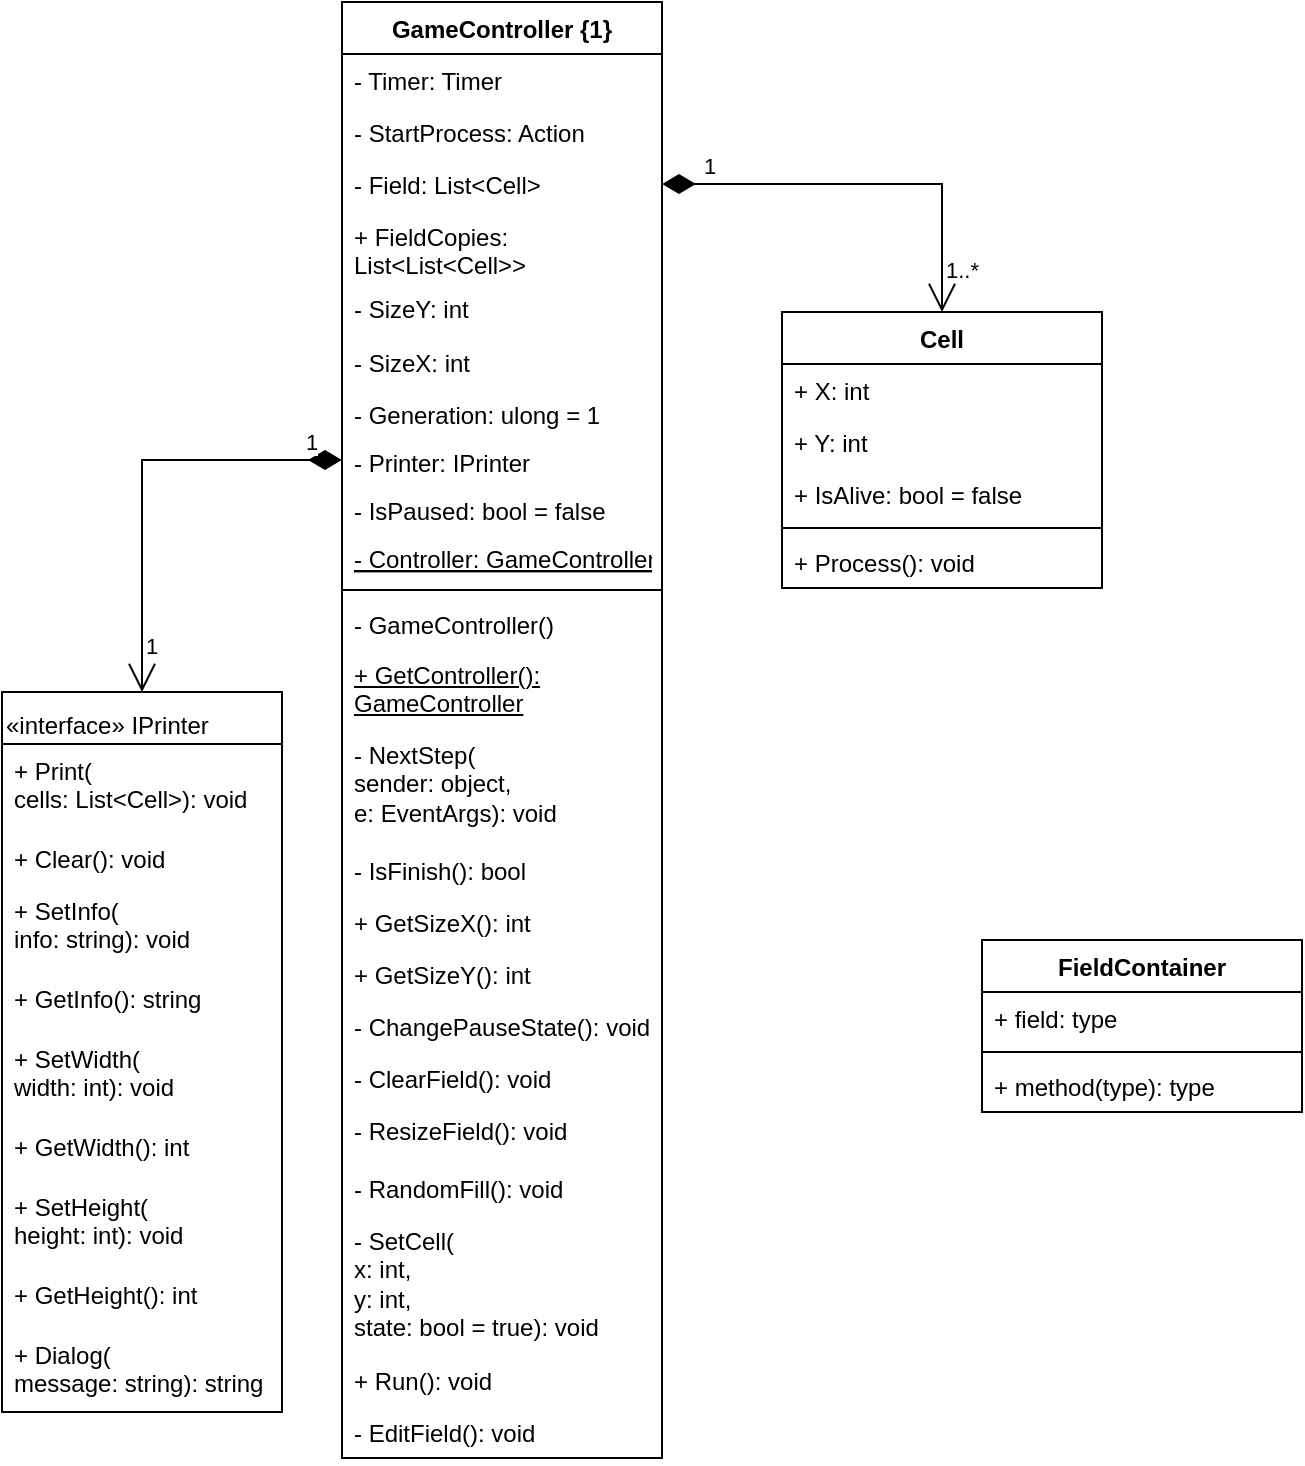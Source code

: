 <mxfile version="14.7.7" type="device"><diagram id="kNzHkbQ6SB9_ZCQLO0Ut" name="Страница 1"><mxGraphModel dx="595" dy="845" grid="1" gridSize="10" guides="1" tooltips="1" connect="1" arrows="1" fold="1" page="1" pageScale="1" pageWidth="827" pageHeight="1169" math="0" shadow="0"><root><mxCell id="0"/><mxCell id="1" parent="0"/><mxCell id="-v3AnfOuCg7M-SUW-DAG-104" value="Cell" style="swimlane;fontStyle=1;align=center;verticalAlign=top;childLayout=stackLayout;horizontal=1;startSize=26;horizontalStack=0;resizeParent=1;resizeParentMax=0;resizeLast=0;collapsible=1;marginBottom=0;shadow=0;glass=0;labelBackgroundColor=none;comic=0;" parent="1" vertex="1"><mxGeometry x="1270" y="195" width="160" height="138" as="geometry"/></mxCell><mxCell id="-v3AnfOuCg7M-SUW-DAG-105" value="+ X: int" style="text;strokeColor=none;fillColor=none;align=left;verticalAlign=top;spacingLeft=4;spacingRight=4;overflow=hidden;rotatable=0;points=[[0,0.5],[1,0.5]];portConstraint=eastwest;" parent="-v3AnfOuCg7M-SUW-DAG-104" vertex="1"><mxGeometry y="26" width="160" height="26" as="geometry"/></mxCell><mxCell id="-v3AnfOuCg7M-SUW-DAG-108" value="+ Y: int" style="text;strokeColor=none;fillColor=none;align=left;verticalAlign=top;spacingLeft=4;spacingRight=4;overflow=hidden;rotatable=0;points=[[0,0.5],[1,0.5]];portConstraint=eastwest;" parent="-v3AnfOuCg7M-SUW-DAG-104" vertex="1"><mxGeometry y="52" width="160" height="26" as="geometry"/></mxCell><mxCell id="-v3AnfOuCg7M-SUW-DAG-109" value="+ IsAlive: bool = false" style="text;strokeColor=none;fillColor=none;align=left;verticalAlign=top;spacingLeft=4;spacingRight=4;overflow=hidden;rotatable=0;points=[[0,0.5],[1,0.5]];portConstraint=eastwest;" parent="-v3AnfOuCg7M-SUW-DAG-104" vertex="1"><mxGeometry y="78" width="160" height="26" as="geometry"/></mxCell><mxCell id="-v3AnfOuCg7M-SUW-DAG-106" value="" style="line;strokeWidth=1;fillColor=none;align=left;verticalAlign=middle;spacingTop=-1;spacingLeft=3;spacingRight=3;rotatable=0;labelPosition=right;points=[];portConstraint=eastwest;" parent="-v3AnfOuCg7M-SUW-DAG-104" vertex="1"><mxGeometry y="104" width="160" height="8" as="geometry"/></mxCell><mxCell id="-v3AnfOuCg7M-SUW-DAG-107" value="+ Process(): void" style="text;strokeColor=none;fillColor=none;align=left;verticalAlign=top;spacingLeft=4;spacingRight=4;overflow=hidden;rotatable=0;points=[[0,0.5],[1,0.5]];portConstraint=eastwest;" parent="-v3AnfOuCg7M-SUW-DAG-104" vertex="1"><mxGeometry y="112" width="160" height="26" as="geometry"/></mxCell><mxCell id="-v3AnfOuCg7M-SUW-DAG-128" value="GameController {1}" style="swimlane;fontStyle=1;align=center;verticalAlign=top;childLayout=stackLayout;horizontal=1;startSize=26;horizontalStack=0;resizeParent=1;resizeParentMax=0;resizeLast=0;collapsible=1;marginBottom=0;shadow=0;glass=0;labelBackgroundColor=none;comic=0;" parent="1" vertex="1"><mxGeometry x="1050" y="40" width="160" height="728" as="geometry"/></mxCell><mxCell id="-v3AnfOuCg7M-SUW-DAG-129" value="- Timer: Timer" style="text;strokeColor=none;fillColor=none;align=left;verticalAlign=top;spacingLeft=4;spacingRight=4;overflow=hidden;rotatable=0;points=[[0,0.5],[1,0.5]];portConstraint=eastwest;" parent="-v3AnfOuCg7M-SUW-DAG-128" vertex="1"><mxGeometry y="26" width="160" height="26" as="geometry"/></mxCell><mxCell id="-v3AnfOuCg7M-SUW-DAG-132" value="- StartProcess: Action" style="text;strokeColor=none;fillColor=none;align=left;verticalAlign=top;spacingLeft=4;spacingRight=4;overflow=hidden;rotatable=0;points=[[0,0.5],[1,0.5]];portConstraint=eastwest;" parent="-v3AnfOuCg7M-SUW-DAG-128" vertex="1"><mxGeometry y="52" width="160" height="26" as="geometry"/></mxCell><mxCell id="-v3AnfOuCg7M-SUW-DAG-134" value="- Field: List&lt;Cell&gt;" style="text;strokeColor=none;fillColor=none;align=left;verticalAlign=top;spacingLeft=4;spacingRight=4;overflow=hidden;rotatable=0;points=[[0,0.5],[1,0.5]];portConstraint=eastwest;" parent="-v3AnfOuCg7M-SUW-DAG-128" vertex="1"><mxGeometry y="78" width="160" height="26" as="geometry"/></mxCell><mxCell id="-v3AnfOuCg7M-SUW-DAG-141" value="+ FieldCopies: List&lt;List&lt;Cell&gt;&gt;" style="text;strokeColor=none;fillColor=none;align=left;verticalAlign=top;spacingLeft=4;spacingRight=4;overflow=hidden;rotatable=0;points=[[0,0.5],[1,0.5]];portConstraint=eastwest;whiteSpace=wrap;" parent="-v3AnfOuCg7M-SUW-DAG-128" vertex="1"><mxGeometry y="104" width="160" height="36" as="geometry"/></mxCell><mxCell id="-v3AnfOuCg7M-SUW-DAG-136" value="- SizeY: int" style="text;strokeColor=none;fillColor=none;align=left;verticalAlign=top;spacingLeft=4;spacingRight=4;overflow=hidden;rotatable=0;points=[[0,0.5],[1,0.5]];portConstraint=eastwest;" parent="-v3AnfOuCg7M-SUW-DAG-128" vertex="1"><mxGeometry y="140" width="160" height="27" as="geometry"/></mxCell><mxCell id="-v3AnfOuCg7M-SUW-DAG-135" value="- SizeX: int" style="text;strokeColor=none;fillColor=none;align=left;verticalAlign=top;spacingLeft=4;spacingRight=4;overflow=hidden;rotatable=0;points=[[0,0.5],[1,0.5]];portConstraint=eastwest;" parent="-v3AnfOuCg7M-SUW-DAG-128" vertex="1"><mxGeometry y="167" width="160" height="26" as="geometry"/></mxCell><mxCell id="-v3AnfOuCg7M-SUW-DAG-155" value="- Generation: ulong = 1" style="text;strokeColor=none;fillColor=none;align=left;verticalAlign=top;spacingLeft=4;spacingRight=4;overflow=hidden;rotatable=0;points=[[0,0.5],[1,0.5]];portConstraint=eastwest;" parent="-v3AnfOuCg7M-SUW-DAG-128" vertex="1"><mxGeometry y="193" width="160" height="24" as="geometry"/></mxCell><mxCell id="-v3AnfOuCg7M-SUW-DAG-156" value="- Printer: IPrinter" style="text;strokeColor=none;fillColor=none;align=left;verticalAlign=top;spacingLeft=4;spacingRight=4;overflow=hidden;rotatable=0;points=[[0,0.5],[1,0.5]];portConstraint=eastwest;" parent="-v3AnfOuCg7M-SUW-DAG-128" vertex="1"><mxGeometry y="217" width="160" height="24" as="geometry"/></mxCell><mxCell id="3Qmtx64Y0Sx8jXdDENU5-1" value="- IsPaused: bool = false" style="text;strokeColor=none;fillColor=none;align=left;verticalAlign=top;spacingLeft=4;spacingRight=4;overflow=hidden;rotatable=0;points=[[0,0.5],[1,0.5]];portConstraint=eastwest;" parent="-v3AnfOuCg7M-SUW-DAG-128" vertex="1"><mxGeometry y="241" width="160" height="24" as="geometry"/></mxCell><mxCell id="-v3AnfOuCg7M-SUW-DAG-143" value="- Controller: GameController" style="text;strokeColor=none;fillColor=none;align=left;verticalAlign=top;spacingLeft=4;spacingRight=4;overflow=hidden;rotatable=0;points=[[0,0.5],[1,0.5]];portConstraint=eastwest;fontStyle=4" parent="-v3AnfOuCg7M-SUW-DAG-128" vertex="1"><mxGeometry y="265" width="160" height="25" as="geometry"/></mxCell><mxCell id="-v3AnfOuCg7M-SUW-DAG-130" value="" style="line;strokeWidth=1;fillColor=none;align=left;verticalAlign=middle;spacingTop=-1;spacingLeft=3;spacingRight=3;rotatable=0;labelPosition=right;points=[];portConstraint=eastwest;" parent="-v3AnfOuCg7M-SUW-DAG-128" vertex="1"><mxGeometry y="290" width="160" height="8" as="geometry"/></mxCell><mxCell id="-v3AnfOuCg7M-SUW-DAG-153" value="- GameController()" style="text;strokeColor=none;fillColor=none;align=left;verticalAlign=top;spacingLeft=4;spacingRight=4;overflow=hidden;rotatable=0;points=[[0,0.5],[1,0.5]];portConstraint=eastwest;whiteSpace=wrap;" parent="-v3AnfOuCg7M-SUW-DAG-128" vertex="1"><mxGeometry y="298" width="160" height="25" as="geometry"/></mxCell><mxCell id="-v3AnfOuCg7M-SUW-DAG-154" value="+ GetController(): GameController" style="text;strokeColor=none;fillColor=none;align=left;verticalAlign=top;spacingLeft=4;spacingRight=4;overflow=hidden;rotatable=0;points=[[0,0.5],[1,0.5]];portConstraint=eastwest;whiteSpace=wrap;fontStyle=4" parent="-v3AnfOuCg7M-SUW-DAG-128" vertex="1"><mxGeometry y="323" width="160" height="40" as="geometry"/></mxCell><mxCell id="-v3AnfOuCg7M-SUW-DAG-131" value="- NextStep(&#10;sender: object,&#10;e: EventArgs): void" style="text;strokeColor=none;fillColor=none;align=left;verticalAlign=top;spacingLeft=4;spacingRight=4;overflow=hidden;rotatable=0;points=[[0,0.5],[1,0.5]];portConstraint=eastwest;whiteSpace=wrap;" parent="-v3AnfOuCg7M-SUW-DAG-128" vertex="1"><mxGeometry y="363" width="160" height="58" as="geometry"/></mxCell><mxCell id="-v3AnfOuCg7M-SUW-DAG-142" value="- IsFinish(): bool" style="text;strokeColor=none;fillColor=none;align=left;verticalAlign=top;spacingLeft=4;spacingRight=4;overflow=hidden;rotatable=0;points=[[0,0.5],[1,0.5]];portConstraint=eastwest;" parent="-v3AnfOuCg7M-SUW-DAG-128" vertex="1"><mxGeometry y="421" width="160" height="26" as="geometry"/></mxCell><mxCell id="-v3AnfOuCg7M-SUW-DAG-137" value="+ GetSizeX(): int" style="text;strokeColor=none;fillColor=none;align=left;verticalAlign=top;spacingLeft=4;spacingRight=4;overflow=hidden;rotatable=0;points=[[0,0.5],[1,0.5]];portConstraint=eastwest;" parent="-v3AnfOuCg7M-SUW-DAG-128" vertex="1"><mxGeometry y="447" width="160" height="26" as="geometry"/></mxCell><mxCell id="-v3AnfOuCg7M-SUW-DAG-138" value="+ GetSizeY(): int" style="text;strokeColor=none;fillColor=none;align=left;verticalAlign=top;spacingLeft=4;spacingRight=4;overflow=hidden;rotatable=0;points=[[0,0.5],[1,0.5]];portConstraint=eastwest;" parent="-v3AnfOuCg7M-SUW-DAG-128" vertex="1"><mxGeometry y="473" width="160" height="26" as="geometry"/></mxCell><mxCell id="-v3AnfOuCg7M-SUW-DAG-144" value="- ChangePauseState(): void" style="text;strokeColor=none;fillColor=none;align=left;verticalAlign=top;spacingLeft=4;spacingRight=4;overflow=hidden;rotatable=0;points=[[0,0.5],[1,0.5]];portConstraint=eastwest;whiteSpace=wrap;" parent="-v3AnfOuCg7M-SUW-DAG-128" vertex="1"><mxGeometry y="499" width="160" height="26" as="geometry"/></mxCell><mxCell id="-v3AnfOuCg7M-SUW-DAG-152" value="- ClearField(): void" style="text;strokeColor=none;fillColor=none;align=left;verticalAlign=top;spacingLeft=4;spacingRight=4;overflow=hidden;rotatable=0;points=[[0,0.5],[1,0.5]];portConstraint=eastwest;" parent="-v3AnfOuCg7M-SUW-DAG-128" vertex="1"><mxGeometry y="525" width="160" height="26" as="geometry"/></mxCell><mxCell id="-v3AnfOuCg7M-SUW-DAG-151" value="- ResizeField(): void" style="text;strokeColor=none;fillColor=none;align=left;verticalAlign=top;spacingLeft=4;spacingRight=4;overflow=hidden;rotatable=0;points=[[0,0.5],[1,0.5]];portConstraint=eastwest;whiteSpace=wrap;" parent="-v3AnfOuCg7M-SUW-DAG-128" vertex="1"><mxGeometry y="551" width="160" height="29" as="geometry"/></mxCell><mxCell id="-v3AnfOuCg7M-SUW-DAG-150" value="- RandomFill(): void" style="text;strokeColor=none;fillColor=none;align=left;verticalAlign=top;spacingLeft=4;spacingRight=4;overflow=hidden;rotatable=0;points=[[0,0.5],[1,0.5]];portConstraint=eastwest;" parent="-v3AnfOuCg7M-SUW-DAG-128" vertex="1"><mxGeometry y="580" width="160" height="26" as="geometry"/></mxCell><mxCell id="-v3AnfOuCg7M-SUW-DAG-149" value="- SetCell(&#10;x: int,&#10;y: int,&#10;state: bool = true): void" style="text;strokeColor=none;fillColor=none;align=left;verticalAlign=top;spacingLeft=4;spacingRight=4;overflow=hidden;rotatable=0;points=[[0,0.5],[1,0.5]];portConstraint=eastwest;whiteSpace=wrap;" parent="-v3AnfOuCg7M-SUW-DAG-128" vertex="1"><mxGeometry y="606" width="160" height="70" as="geometry"/></mxCell><mxCell id="-v3AnfOuCg7M-SUW-DAG-127" value="+ Run(): void" style="text;strokeColor=none;fillColor=none;align=left;verticalAlign=top;spacingLeft=4;spacingRight=4;overflow=hidden;rotatable=0;points=[[0,0.5],[1,0.5]];portConstraint=eastwest;" parent="-v3AnfOuCg7M-SUW-DAG-128" vertex="1"><mxGeometry y="676" width="160" height="26" as="geometry"/></mxCell><mxCell id="-v3AnfOuCg7M-SUW-DAG-159" value="- EditField(): void" style="text;strokeColor=none;fillColor=none;align=left;verticalAlign=top;spacingLeft=4;spacingRight=4;overflow=hidden;rotatable=0;points=[[0,0.5],[1,0.5]];portConstraint=eastwest;" parent="-v3AnfOuCg7M-SUW-DAG-128" vertex="1"><mxGeometry y="702" width="160" height="26" as="geometry"/></mxCell><mxCell id="-v3AnfOuCg7M-SUW-DAG-139" value="1" style="endArrow=open;html=1;endSize=12;startArrow=diamondThin;startSize=14;startFill=1;edgeStyle=orthogonalEdgeStyle;align=left;verticalAlign=bottom;rounded=0;exitX=1;exitY=0.5;exitDx=0;exitDy=0;entryX=0.5;entryY=0;entryDx=0;entryDy=0;" parent="1" source="-v3AnfOuCg7M-SUW-DAG-134" target="-v3AnfOuCg7M-SUW-DAG-104" edge="1"><mxGeometry x="-0.814" relative="1" as="geometry"><mxPoint x="1260.0" y="-71.5" as="sourcePoint"/><mxPoint x="1380.0" y="24" as="targetPoint"/><mxPoint as="offset"/></mxGeometry></mxCell><mxCell id="-v3AnfOuCg7M-SUW-DAG-140" value="1..*" style="edgeLabel;html=1;align=left;verticalAlign=bottom;resizable=0;points=[];labelBackgroundColor=none;" parent="-v3AnfOuCg7M-SUW-DAG-139" vertex="1" connectable="0"><mxGeometry x="0.701" y="1" relative="1" as="geometry"><mxPoint x="-1" y="18" as="offset"/></mxGeometry></mxCell><mxCell id="-v3AnfOuCg7M-SUW-DAG-145" value="«interface» IPrinter" style="swimlane;fontStyle=0;childLayout=stackLayout;horizontal=1;startSize=26;fillColor=none;horizontalStack=0;resizeParent=1;resizeParentMax=0;resizeLast=0;collapsible=1;marginBottom=0;shadow=0;glass=0;labelBackgroundColor=none;comic=0;align=left;verticalAlign=bottom;" parent="1" vertex="1"><mxGeometry x="880" y="385" width="140" height="360" as="geometry"/></mxCell><mxCell id="-v3AnfOuCg7M-SUW-DAG-146" value="+ Print(&#10;cells: List&lt;Cell&gt;): void" style="text;strokeColor=none;fillColor=none;align=left;verticalAlign=top;spacingLeft=4;spacingRight=4;overflow=hidden;rotatable=0;points=[[0,0.5],[1,0.5]];portConstraint=eastwest;whiteSpace=wrap;" parent="-v3AnfOuCg7M-SUW-DAG-145" vertex="1"><mxGeometry y="26" width="140" height="44" as="geometry"/></mxCell><mxCell id="-v3AnfOuCg7M-SUW-DAG-147" value="+ Clear(): void" style="text;strokeColor=none;fillColor=none;align=left;verticalAlign=top;spacingLeft=4;spacingRight=4;overflow=hidden;rotatable=0;points=[[0,0.5],[1,0.5]];portConstraint=eastwest;" parent="-v3AnfOuCg7M-SUW-DAG-145" vertex="1"><mxGeometry y="70" width="140" height="26" as="geometry"/></mxCell><mxCell id="hvOnm8K_R_7u_Pf_XmeZ-1" value="+ SetInfo(&#10;info: string): void" style="text;strokeColor=none;fillColor=none;align=left;verticalAlign=top;spacingLeft=4;spacingRight=4;overflow=hidden;rotatable=0;points=[[0,0.5],[1,0.5]];portConstraint=eastwest;whiteSpace=wrap;" parent="-v3AnfOuCg7M-SUW-DAG-145" vertex="1"><mxGeometry y="96" width="140" height="44" as="geometry"/></mxCell><mxCell id="-v3AnfOuCg7M-SUW-DAG-148" value="+ GetInfo(): string" style="text;strokeColor=none;fillColor=none;align=left;verticalAlign=top;spacingLeft=4;spacingRight=4;overflow=hidden;rotatable=0;points=[[0,0.5],[1,0.5]];portConstraint=eastwest;whiteSpace=wrap;" parent="-v3AnfOuCg7M-SUW-DAG-145" vertex="1"><mxGeometry y="140" width="140" height="30" as="geometry"/></mxCell><mxCell id="hvOnm8K_R_7u_Pf_XmeZ-2" value="+ SetWidth(&#10;width: int): void" style="text;strokeColor=none;fillColor=none;align=left;verticalAlign=top;spacingLeft=4;spacingRight=4;overflow=hidden;rotatable=0;points=[[0,0.5],[1,0.5]];portConstraint=eastwest;whiteSpace=wrap;" parent="-v3AnfOuCg7M-SUW-DAG-145" vertex="1"><mxGeometry y="170" width="140" height="44" as="geometry"/></mxCell><mxCell id="hvOnm8K_R_7u_Pf_XmeZ-3" value="+ GetWidth(): int" style="text;strokeColor=none;fillColor=none;align=left;verticalAlign=top;spacingLeft=4;spacingRight=4;overflow=hidden;rotatable=0;points=[[0,0.5],[1,0.5]];portConstraint=eastwest;whiteSpace=wrap;" parent="-v3AnfOuCg7M-SUW-DAG-145" vertex="1"><mxGeometry y="214" width="140" height="30" as="geometry"/></mxCell><mxCell id="hvOnm8K_R_7u_Pf_XmeZ-4" value="+ SetHeight(&#10;height: int): void" style="text;strokeColor=none;fillColor=none;align=left;verticalAlign=top;spacingLeft=4;spacingRight=4;overflow=hidden;rotatable=0;points=[[0,0.5],[1,0.5]];portConstraint=eastwest;whiteSpace=wrap;" parent="-v3AnfOuCg7M-SUW-DAG-145" vertex="1"><mxGeometry y="244" width="140" height="44" as="geometry"/></mxCell><mxCell id="hvOnm8K_R_7u_Pf_XmeZ-5" value="+ GetHeight(): int" style="text;strokeColor=none;fillColor=none;align=left;verticalAlign=top;spacingLeft=4;spacingRight=4;overflow=hidden;rotatable=0;points=[[0,0.5],[1,0.5]];portConstraint=eastwest;whiteSpace=wrap;" parent="-v3AnfOuCg7M-SUW-DAG-145" vertex="1"><mxGeometry y="288" width="140" height="30" as="geometry"/></mxCell><mxCell id="hvOnm8K_R_7u_Pf_XmeZ-6" value="+ Dialog(&#10;message: string): string" style="text;strokeColor=none;fillColor=none;align=left;verticalAlign=top;spacingLeft=4;spacingRight=4;overflow=hidden;rotatable=0;points=[[0,0.5],[1,0.5]];portConstraint=eastwest;whiteSpace=wrap;" parent="-v3AnfOuCg7M-SUW-DAG-145" vertex="1"><mxGeometry y="318" width="140" height="42" as="geometry"/></mxCell><mxCell id="-v3AnfOuCg7M-SUW-DAG-157" value="1" style="endArrow=open;html=1;endSize=12;startArrow=diamondThin;startSize=14;startFill=1;edgeStyle=orthogonalEdgeStyle;align=left;verticalAlign=bottom;rounded=0;entryX=0.5;entryY=0;entryDx=0;entryDy=0;" parent="1" source="-v3AnfOuCg7M-SUW-DAG-156" target="-v3AnfOuCg7M-SUW-DAG-145" edge="1"><mxGeometry x="-0.814" relative="1" as="geometry"><mxPoint x="1220" y="141" as="sourcePoint"/><mxPoint x="1360" y="205.0" as="targetPoint"/><mxPoint as="offset"/><Array as="points"><mxPoint x="950" y="269"/></Array></mxGeometry></mxCell><mxCell id="-v3AnfOuCg7M-SUW-DAG-158" value="1" style="edgeLabel;html=1;align=left;verticalAlign=bottom;resizable=0;points=[];labelBackgroundColor=none;" parent="-v3AnfOuCg7M-SUW-DAG-157" vertex="1" connectable="0"><mxGeometry x="0.701" y="1" relative="1" as="geometry"><mxPoint x="-1" y="18" as="offset"/></mxGeometry></mxCell><mxCell id="O7g4cqPnklAgavjhthyD-1" value="FieldContainer" style="swimlane;fontStyle=1;align=center;verticalAlign=top;childLayout=stackLayout;horizontal=1;startSize=26;horizontalStack=0;resizeParent=1;resizeParentMax=0;resizeLast=0;collapsible=1;marginBottom=0;" vertex="1" parent="1"><mxGeometry x="1370" y="509" width="160" height="86" as="geometry"/></mxCell><mxCell id="O7g4cqPnklAgavjhthyD-2" value="+ field: type" style="text;strokeColor=none;fillColor=none;align=left;verticalAlign=top;spacingLeft=4;spacingRight=4;overflow=hidden;rotatable=0;points=[[0,0.5],[1,0.5]];portConstraint=eastwest;" vertex="1" parent="O7g4cqPnklAgavjhthyD-1"><mxGeometry y="26" width="160" height="26" as="geometry"/></mxCell><mxCell id="O7g4cqPnklAgavjhthyD-3" value="" style="line;strokeWidth=1;fillColor=none;align=left;verticalAlign=middle;spacingTop=-1;spacingLeft=3;spacingRight=3;rotatable=0;labelPosition=right;points=[];portConstraint=eastwest;" vertex="1" parent="O7g4cqPnklAgavjhthyD-1"><mxGeometry y="52" width="160" height="8" as="geometry"/></mxCell><mxCell id="O7g4cqPnklAgavjhthyD-4" value="+ method(type): type" style="text;strokeColor=none;fillColor=none;align=left;verticalAlign=top;spacingLeft=4;spacingRight=4;overflow=hidden;rotatable=0;points=[[0,0.5],[1,0.5]];portConstraint=eastwest;" vertex="1" parent="O7g4cqPnklAgavjhthyD-1"><mxGeometry y="60" width="160" height="26" as="geometry"/></mxCell></root></mxGraphModel></diagram></mxfile>